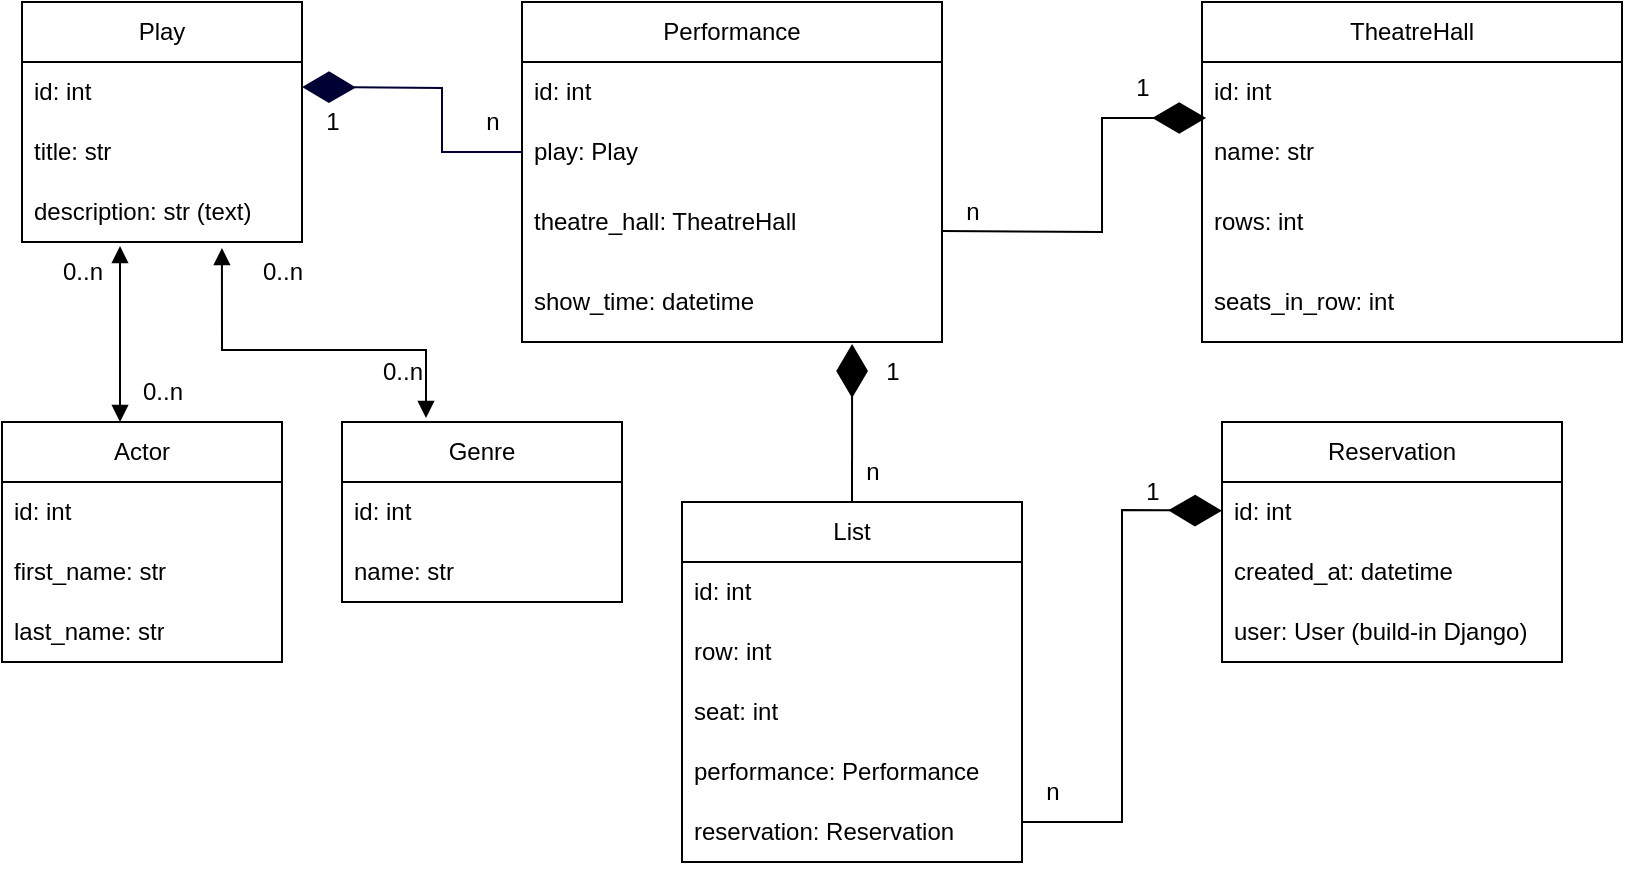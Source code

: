 <mxfile version="22.1.22" type="embed">
  <diagram id="CaXPo8FSLHRnH03i3ClM" name="Page-1">
    <mxGraphModel dx="1070" dy="420" grid="1" gridSize="10" guides="1" tooltips="1" connect="1" arrows="1" fold="1" page="1" pageScale="1" pageWidth="850" pageHeight="1100" math="0" shadow="0">
      <root>
        <mxCell id="0" />
        <mxCell id="1" parent="0" />
        <mxCell id="2" value="Play" style="swimlane;fontStyle=0;childLayout=stackLayout;horizontal=1;startSize=30;horizontalStack=0;resizeParent=1;resizeParentMax=0;resizeLast=0;collapsible=1;marginBottom=0;whiteSpace=wrap;html=1;" parent="1" vertex="1">
          <mxGeometry x="10" y="10" width="140" height="120" as="geometry" />
        </mxCell>
        <mxCell id="3" value="id: int" style="text;strokeColor=none;fillColor=none;align=left;verticalAlign=middle;spacingLeft=4;spacingRight=4;overflow=hidden;points=[[0,0.5],[1,0.5]];portConstraint=eastwest;rotatable=0;whiteSpace=wrap;html=1;" parent="2" vertex="1">
          <mxGeometry y="30" width="140" height="30" as="geometry" />
        </mxCell>
        <mxCell id="4" value="title: str" style="text;strokeColor=none;fillColor=none;align=left;verticalAlign=middle;spacingLeft=4;spacingRight=4;overflow=hidden;points=[[0,0.5],[1,0.5]];portConstraint=eastwest;rotatable=0;whiteSpace=wrap;html=1;" parent="2" vertex="1">
          <mxGeometry y="60" width="140" height="30" as="geometry" />
        </mxCell>
        <mxCell id="5" value="description: str (text)" style="text;strokeColor=none;fillColor=none;align=left;verticalAlign=middle;spacingLeft=4;spacingRight=4;overflow=hidden;points=[[0,0.5],[1,0.5]];portConstraint=eastwest;rotatable=0;whiteSpace=wrap;html=1;" parent="2" vertex="1">
          <mxGeometry y="90" width="140" height="30" as="geometry" />
        </mxCell>
        <mxCell id="7" value="Performance" style="swimlane;fontStyle=0;childLayout=stackLayout;horizontal=1;startSize=30;horizontalStack=0;resizeParent=1;resizeParentMax=0;resizeLast=0;collapsible=1;marginBottom=0;whiteSpace=wrap;html=1;" parent="1" vertex="1">
          <mxGeometry x="260" y="10" width="210" height="170" as="geometry">
            <mxRectangle x="260" y="20" width="110" height="30" as="alternateBounds" />
          </mxGeometry>
        </mxCell>
        <mxCell id="8" value="id: int" style="text;strokeColor=none;fillColor=none;align=left;verticalAlign=middle;spacingLeft=4;spacingRight=4;overflow=hidden;points=[[0,0.5],[1,0.5]];portConstraint=eastwest;rotatable=0;whiteSpace=wrap;html=1;" parent="7" vertex="1">
          <mxGeometry y="30" width="210" height="30" as="geometry" />
        </mxCell>
        <mxCell id="9" value="play: Play" style="text;strokeColor=none;fillColor=none;align=left;verticalAlign=middle;spacingLeft=4;spacingRight=4;overflow=hidden;points=[[0,0.5],[1,0.5]];portConstraint=eastwest;rotatable=0;whiteSpace=wrap;html=1;" parent="7" vertex="1">
          <mxGeometry y="60" width="210" height="30" as="geometry" />
        </mxCell>
        <mxCell id="10" value="theatre_hall: TheatreHall" style="text;strokeColor=none;fillColor=none;align=left;verticalAlign=middle;spacingLeft=4;spacingRight=4;overflow=hidden;points=[[0,0.5],[1,0.5]];portConstraint=eastwest;rotatable=0;whiteSpace=wrap;html=1;" parent="7" vertex="1">
          <mxGeometry y="90" width="210" height="40" as="geometry" />
        </mxCell>
        <mxCell id="14" value="show_time: datetime" style="text;strokeColor=none;fillColor=none;align=left;verticalAlign=middle;spacingLeft=4;spacingRight=4;overflow=hidden;points=[[0,0.5],[1,0.5]];portConstraint=eastwest;rotatable=0;whiteSpace=wrap;html=1;" parent="7" vertex="1">
          <mxGeometry y="130" width="210" height="40" as="geometry" />
        </mxCell>
        <mxCell id="15" value="TheatreHall" style="swimlane;fontStyle=0;childLayout=stackLayout;horizontal=1;startSize=30;horizontalStack=0;resizeParent=1;resizeParentMax=0;resizeLast=0;collapsible=1;marginBottom=0;whiteSpace=wrap;html=1;" parent="1" vertex="1">
          <mxGeometry x="600" y="10" width="210" height="170" as="geometry">
            <mxRectangle x="260" y="20" width="110" height="30" as="alternateBounds" />
          </mxGeometry>
        </mxCell>
        <mxCell id="16" value="id: int" style="text;strokeColor=none;fillColor=none;align=left;verticalAlign=middle;spacingLeft=4;spacingRight=4;overflow=hidden;points=[[0,0.5],[1,0.5]];portConstraint=eastwest;rotatable=0;whiteSpace=wrap;html=1;" parent="15" vertex="1">
          <mxGeometry y="30" width="210" height="30" as="geometry" />
        </mxCell>
        <mxCell id="17" value="name: str" style="text;strokeColor=none;fillColor=none;align=left;verticalAlign=middle;spacingLeft=4;spacingRight=4;overflow=hidden;points=[[0,0.5],[1,0.5]];portConstraint=eastwest;rotatable=0;whiteSpace=wrap;html=1;" parent="15" vertex="1">
          <mxGeometry y="60" width="210" height="30" as="geometry" />
        </mxCell>
        <mxCell id="38" value="" style="endArrow=diamondThin;endFill=1;endSize=24;html=1;rounded=0;entryX=0.01;entryY=-0.067;entryDx=0;entryDy=0;entryPerimeter=0;" parent="15" target="17" edge="1">
          <mxGeometry width="160" relative="1" as="geometry">
            <mxPoint x="-130" y="114.5" as="sourcePoint" />
            <mxPoint x="30" y="115" as="targetPoint" />
            <Array as="points">
              <mxPoint x="-50" y="115" />
              <mxPoint x="-50" y="58" />
              <mxPoint x="-20" y="58" />
            </Array>
          </mxGeometry>
        </mxCell>
        <mxCell id="18" value="rows: int" style="text;strokeColor=none;fillColor=none;align=left;verticalAlign=middle;spacingLeft=4;spacingRight=4;overflow=hidden;points=[[0,0.5],[1,0.5]];portConstraint=eastwest;rotatable=0;whiteSpace=wrap;html=1;" parent="15" vertex="1">
          <mxGeometry y="90" width="210" height="40" as="geometry" />
        </mxCell>
        <mxCell id="19" value="seats_in_row: int" style="text;strokeColor=none;fillColor=none;align=left;verticalAlign=middle;spacingLeft=4;spacingRight=4;overflow=hidden;points=[[0,0.5],[1,0.5]];portConstraint=eastwest;rotatable=0;whiteSpace=wrap;html=1;" parent="15" vertex="1">
          <mxGeometry y="130" width="210" height="40" as="geometry" />
        </mxCell>
        <mxCell id="20" value="Actor" style="swimlane;fontStyle=0;childLayout=stackLayout;horizontal=1;startSize=30;horizontalStack=0;resizeParent=1;resizeParentMax=0;resizeLast=0;collapsible=1;marginBottom=0;whiteSpace=wrap;html=1;" parent="1" vertex="1">
          <mxGeometry y="220" width="140" height="120" as="geometry" />
        </mxCell>
        <mxCell id="21" value="id: int" style="text;strokeColor=none;fillColor=none;align=left;verticalAlign=middle;spacingLeft=4;spacingRight=4;overflow=hidden;points=[[0,0.5],[1,0.5]];portConstraint=eastwest;rotatable=0;whiteSpace=wrap;html=1;" parent="20" vertex="1">
          <mxGeometry y="30" width="140" height="30" as="geometry" />
        </mxCell>
        <mxCell id="22" value="first_name: str" style="text;strokeColor=none;fillColor=none;align=left;verticalAlign=middle;spacingLeft=4;spacingRight=4;overflow=hidden;points=[[0,0.5],[1,0.5]];portConstraint=eastwest;rotatable=0;whiteSpace=wrap;html=1;" parent="20" vertex="1">
          <mxGeometry y="60" width="140" height="30" as="geometry" />
        </mxCell>
        <mxCell id="23" value="last_name: str" style="text;strokeColor=none;fillColor=none;align=left;verticalAlign=middle;spacingLeft=4;spacingRight=4;overflow=hidden;points=[[0,0.5],[1,0.5]];portConstraint=eastwest;rotatable=0;whiteSpace=wrap;html=1;" parent="20" vertex="1">
          <mxGeometry y="90" width="140" height="30" as="geometry" />
        </mxCell>
        <mxCell id="24" value="Genre" style="swimlane;fontStyle=0;childLayout=stackLayout;horizontal=1;startSize=30;horizontalStack=0;resizeParent=1;resizeParentMax=0;resizeLast=0;collapsible=1;marginBottom=0;whiteSpace=wrap;html=1;" parent="1" vertex="1">
          <mxGeometry x="170" y="220" width="140" height="90" as="geometry" />
        </mxCell>
        <mxCell id="25" value="id: int" style="text;strokeColor=none;fillColor=none;align=left;verticalAlign=middle;spacingLeft=4;spacingRight=4;overflow=hidden;points=[[0,0.5],[1,0.5]];portConstraint=eastwest;rotatable=0;whiteSpace=wrap;html=1;" parent="24" vertex="1">
          <mxGeometry y="30" width="140" height="30" as="geometry" />
        </mxCell>
        <mxCell id="26" value="name: str" style="text;strokeColor=none;fillColor=none;align=left;verticalAlign=middle;spacingLeft=4;spacingRight=4;overflow=hidden;points=[[0,0.5],[1,0.5]];portConstraint=eastwest;rotatable=0;whiteSpace=wrap;html=1;" parent="24" vertex="1">
          <mxGeometry y="60" width="140" height="30" as="geometry" />
        </mxCell>
        <mxCell id="28" value="List" style="swimlane;fontStyle=0;childLayout=stackLayout;horizontal=1;startSize=30;horizontalStack=0;resizeParent=1;resizeParentMax=0;resizeLast=0;collapsible=1;marginBottom=0;whiteSpace=wrap;html=1;" parent="1" vertex="1">
          <mxGeometry x="340" y="260" width="170" height="180" as="geometry" />
        </mxCell>
        <mxCell id="29" value="id: int" style="text;strokeColor=none;fillColor=none;align=left;verticalAlign=middle;spacingLeft=4;spacingRight=4;overflow=hidden;points=[[0,0.5],[1,0.5]];portConstraint=eastwest;rotatable=0;whiteSpace=wrap;html=1;" parent="28" vertex="1">
          <mxGeometry y="30" width="170" height="30" as="geometry" />
        </mxCell>
        <mxCell id="30" value="row: int" style="text;strokeColor=none;fillColor=none;align=left;verticalAlign=middle;spacingLeft=4;spacingRight=4;overflow=hidden;points=[[0,0.5],[1,0.5]];portConstraint=eastwest;rotatable=0;whiteSpace=wrap;html=1;" parent="28" vertex="1">
          <mxGeometry y="60" width="170" height="30" as="geometry" />
        </mxCell>
        <mxCell id="31" value="seat: int" style="text;strokeColor=none;fillColor=none;align=left;verticalAlign=middle;spacingLeft=4;spacingRight=4;overflow=hidden;points=[[0,0.5],[1,0.5]];portConstraint=eastwest;rotatable=0;whiteSpace=wrap;html=1;" parent="28" vertex="1">
          <mxGeometry y="90" width="170" height="30" as="geometry" />
        </mxCell>
        <mxCell id="32" value="performance: Performance" style="text;strokeColor=none;fillColor=none;align=left;verticalAlign=middle;spacingLeft=4;spacingRight=4;overflow=hidden;points=[[0,0.5],[1,0.5]];portConstraint=eastwest;rotatable=0;whiteSpace=wrap;html=1;" parent="28" vertex="1">
          <mxGeometry y="120" width="170" height="30" as="geometry" />
        </mxCell>
        <mxCell id="33" value="reservation: Reservation" style="text;strokeColor=none;fillColor=none;align=left;verticalAlign=middle;spacingLeft=4;spacingRight=4;overflow=hidden;points=[[0,0.5],[1,0.5]];portConstraint=eastwest;rotatable=0;whiteSpace=wrap;html=1;" parent="28" vertex="1">
          <mxGeometry y="150" width="170" height="30" as="geometry" />
        </mxCell>
        <mxCell id="34" value="Reservation" style="swimlane;fontStyle=0;childLayout=stackLayout;horizontal=1;startSize=30;horizontalStack=0;resizeParent=1;resizeParentMax=0;resizeLast=0;collapsible=1;marginBottom=0;whiteSpace=wrap;html=1;" parent="1" vertex="1">
          <mxGeometry x="610" y="220" width="170" height="120" as="geometry" />
        </mxCell>
        <mxCell id="35" value="id: int" style="text;strokeColor=none;fillColor=none;align=left;verticalAlign=middle;spacingLeft=4;spacingRight=4;overflow=hidden;points=[[0,0.5],[1,0.5]];portConstraint=eastwest;rotatable=0;whiteSpace=wrap;html=1;" parent="34" vertex="1">
          <mxGeometry y="30" width="170" height="30" as="geometry" />
        </mxCell>
        <mxCell id="36" value="created_at: datetime&lt;span style=&quot;white-space: pre;&quot;&gt;&#x9;&lt;/span&gt;" style="text;strokeColor=none;fillColor=none;align=left;verticalAlign=middle;spacingLeft=4;spacingRight=4;overflow=hidden;points=[[0,0.5],[1,0.5]];portConstraint=eastwest;rotatable=0;whiteSpace=wrap;html=1;" parent="34" vertex="1">
          <mxGeometry y="60" width="170" height="30" as="geometry" />
        </mxCell>
        <mxCell id="37" value="user: User (build-in Django)" style="text;strokeColor=none;fillColor=none;align=left;verticalAlign=middle;spacingLeft=4;spacingRight=4;overflow=hidden;points=[[0,0.5],[1,0.5]];portConstraint=eastwest;rotatable=0;whiteSpace=wrap;html=1;" parent="34" vertex="1">
          <mxGeometry y="90" width="170" height="30" as="geometry" />
        </mxCell>
        <mxCell id="40" value="1" style="text;html=1;align=center;verticalAlign=middle;resizable=0;points=[];autosize=1;strokeColor=none;fillColor=none;" parent="1" vertex="1">
          <mxGeometry x="555" y="38" width="30" height="30" as="geometry" />
        </mxCell>
        <mxCell id="42" value="n" style="text;html=1;align=center;verticalAlign=middle;resizable=0;points=[];autosize=1;strokeColor=none;fillColor=none;" parent="1" vertex="1">
          <mxGeometry x="470" y="100" width="30" height="30" as="geometry" />
        </mxCell>
        <mxCell id="49" value="" style="endArrow=diamondThin;endFill=1;endSize=24;html=1;rounded=0;exitX=0;exitY=0.5;exitDx=0;exitDy=0;strokeColor=#000033;" parent="1" source="9" edge="1">
          <mxGeometry width="160" relative="1" as="geometry">
            <mxPoint x="220" y="90" as="sourcePoint" />
            <mxPoint x="150" y="52.5" as="targetPoint" />
            <Array as="points">
              <mxPoint x="220" y="85" />
              <mxPoint x="220" y="53" />
            </Array>
          </mxGeometry>
        </mxCell>
        <mxCell id="50" value="1" style="text;html=1;align=center;verticalAlign=middle;resizable=0;points=[];autosize=1;strokeColor=none;fillColor=none;" parent="1" vertex="1">
          <mxGeometry x="150" y="55" width="30" height="30" as="geometry" />
        </mxCell>
        <mxCell id="51" value="n" style="text;html=1;align=center;verticalAlign=middle;resizable=0;points=[];autosize=1;strokeColor=none;fillColor=none;" parent="1" vertex="1">
          <mxGeometry x="230" y="55" width="30" height="30" as="geometry" />
        </mxCell>
        <mxCell id="52" value="" style="endArrow=block;startArrow=block;endFill=1;startFill=1;html=1;rounded=0;exitX=0.443;exitY=-0.05;exitDx=0;exitDy=0;exitPerimeter=0;entryX=1.05;entryY=-0.133;entryDx=0;entryDy=0;entryPerimeter=0;" parent="1" edge="1">
          <mxGeometry width="160" relative="1" as="geometry">
            <mxPoint x="59.02" y="220" as="sourcePoint" />
            <mxPoint x="59" y="132.01" as="targetPoint" />
            <Array as="points">
              <mxPoint x="59" y="186" />
            </Array>
          </mxGeometry>
        </mxCell>
        <mxCell id="53" value="0..n" style="text;html=1;align=center;verticalAlign=middle;resizable=0;points=[];autosize=1;strokeColor=none;fillColor=none;" parent="1" vertex="1">
          <mxGeometry x="20" y="130" width="40" height="30" as="geometry" />
        </mxCell>
        <mxCell id="54" value="0..n" style="text;html=1;align=center;verticalAlign=middle;resizable=0;points=[];autosize=1;strokeColor=none;fillColor=none;" parent="1" vertex="1">
          <mxGeometry x="60" y="190" width="40" height="30" as="geometry" />
        </mxCell>
        <mxCell id="56" value="0..n" style="text;html=1;align=center;verticalAlign=middle;resizable=0;points=[];autosize=1;strokeColor=none;fillColor=none;" parent="1" vertex="1">
          <mxGeometry x="120" y="130" width="40" height="30" as="geometry" />
        </mxCell>
        <mxCell id="58" value="" style="endArrow=block;startArrow=block;endFill=1;startFill=1;html=1;rounded=0;entryX=0.714;entryY=1.1;entryDx=0;entryDy=0;entryPerimeter=0;exitX=0.3;exitY=-0.022;exitDx=0;exitDy=0;exitPerimeter=0;" parent="1" source="24" target="5" edge="1">
          <mxGeometry width="160" relative="1" as="geometry">
            <mxPoint x="212" y="218" as="sourcePoint" />
            <mxPoint x="120" y="130" as="targetPoint" />
            <Array as="points">
              <mxPoint x="212" y="184" />
              <mxPoint x="110" y="184" />
            </Array>
          </mxGeometry>
        </mxCell>
        <mxCell id="57" value="0..n" style="text;html=1;align=center;verticalAlign=middle;resizable=0;points=[];autosize=1;strokeColor=none;fillColor=none;" parent="1" vertex="1">
          <mxGeometry x="180" y="180" width="40" height="30" as="geometry" />
        </mxCell>
        <mxCell id="60" value="" style="endArrow=diamondThin;endFill=1;endSize=24;html=1;rounded=0;exitX=0.5;exitY=0;exitDx=0;exitDy=0;entryX=0.786;entryY=1.025;entryDx=0;entryDy=0;entryPerimeter=0;" parent="1" source="28" target="14" edge="1">
          <mxGeometry width="160" relative="1" as="geometry">
            <mxPoint x="425" y="190" as="sourcePoint" />
            <mxPoint x="585" y="190" as="targetPoint" />
          </mxGeometry>
        </mxCell>
        <mxCell id="61" value="1" style="text;html=1;align=center;verticalAlign=middle;resizable=0;points=[];autosize=1;strokeColor=none;fillColor=none;" parent="1" vertex="1">
          <mxGeometry x="430" y="180" width="30" height="30" as="geometry" />
        </mxCell>
        <mxCell id="62" value="n" style="text;html=1;align=center;verticalAlign=middle;resizable=0;points=[];autosize=1;strokeColor=none;fillColor=none;" parent="1" vertex="1">
          <mxGeometry x="420" y="230" width="30" height="30" as="geometry" />
        </mxCell>
        <mxCell id="63" value="" style="endArrow=diamondThin;endFill=1;endSize=24;html=1;rounded=0;" parent="1" target="35" edge="1">
          <mxGeometry width="160" relative="1" as="geometry">
            <mxPoint x="510" y="420" as="sourcePoint" />
            <mxPoint x="560" y="260" as="targetPoint" />
            <Array as="points">
              <mxPoint x="560" y="420" />
              <mxPoint x="560" y="340" />
              <mxPoint x="560" y="264" />
            </Array>
          </mxGeometry>
        </mxCell>
        <mxCell id="64" value="1" style="text;html=1;align=center;verticalAlign=middle;resizable=0;points=[];autosize=1;strokeColor=none;fillColor=none;" parent="1" vertex="1">
          <mxGeometry x="560" y="240" width="30" height="30" as="geometry" />
        </mxCell>
        <mxCell id="65" value="n" style="text;html=1;align=center;verticalAlign=middle;resizable=0;points=[];autosize=1;strokeColor=none;fillColor=none;" parent="1" vertex="1">
          <mxGeometry x="510" y="390" width="30" height="30" as="geometry" />
        </mxCell>
      </root>
    </mxGraphModel>
  </diagram>
</mxfile>
